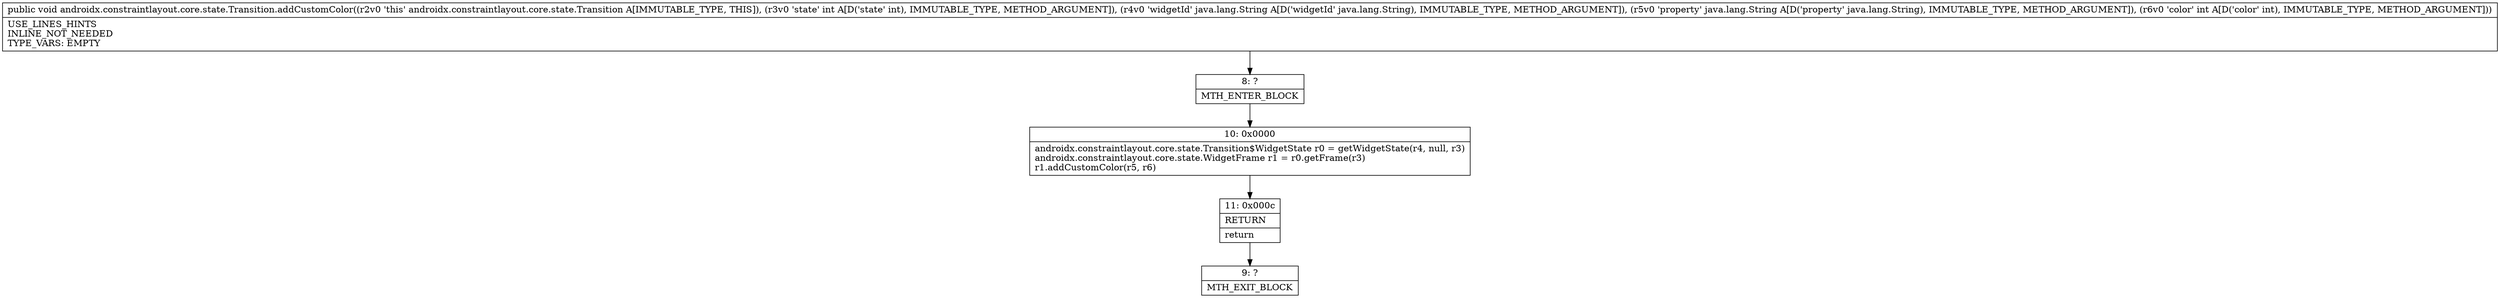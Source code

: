 digraph "CFG forandroidx.constraintlayout.core.state.Transition.addCustomColor(ILjava\/lang\/String;Ljava\/lang\/String;I)V" {
Node_8 [shape=record,label="{8\:\ ?|MTH_ENTER_BLOCK\l}"];
Node_10 [shape=record,label="{10\:\ 0x0000|androidx.constraintlayout.core.state.Transition$WidgetState r0 = getWidgetState(r4, null, r3)\landroidx.constraintlayout.core.state.WidgetFrame r1 = r0.getFrame(r3)\lr1.addCustomColor(r5, r6)\l}"];
Node_11 [shape=record,label="{11\:\ 0x000c|RETURN\l|return\l}"];
Node_9 [shape=record,label="{9\:\ ?|MTH_EXIT_BLOCK\l}"];
MethodNode[shape=record,label="{public void androidx.constraintlayout.core.state.Transition.addCustomColor((r2v0 'this' androidx.constraintlayout.core.state.Transition A[IMMUTABLE_TYPE, THIS]), (r3v0 'state' int A[D('state' int), IMMUTABLE_TYPE, METHOD_ARGUMENT]), (r4v0 'widgetId' java.lang.String A[D('widgetId' java.lang.String), IMMUTABLE_TYPE, METHOD_ARGUMENT]), (r5v0 'property' java.lang.String A[D('property' java.lang.String), IMMUTABLE_TYPE, METHOD_ARGUMENT]), (r6v0 'color' int A[D('color' int), IMMUTABLE_TYPE, METHOD_ARGUMENT]))  | USE_LINES_HINTS\lINLINE_NOT_NEEDED\lTYPE_VARS: EMPTY\l}"];
MethodNode -> Node_8;Node_8 -> Node_10;
Node_10 -> Node_11;
Node_11 -> Node_9;
}

